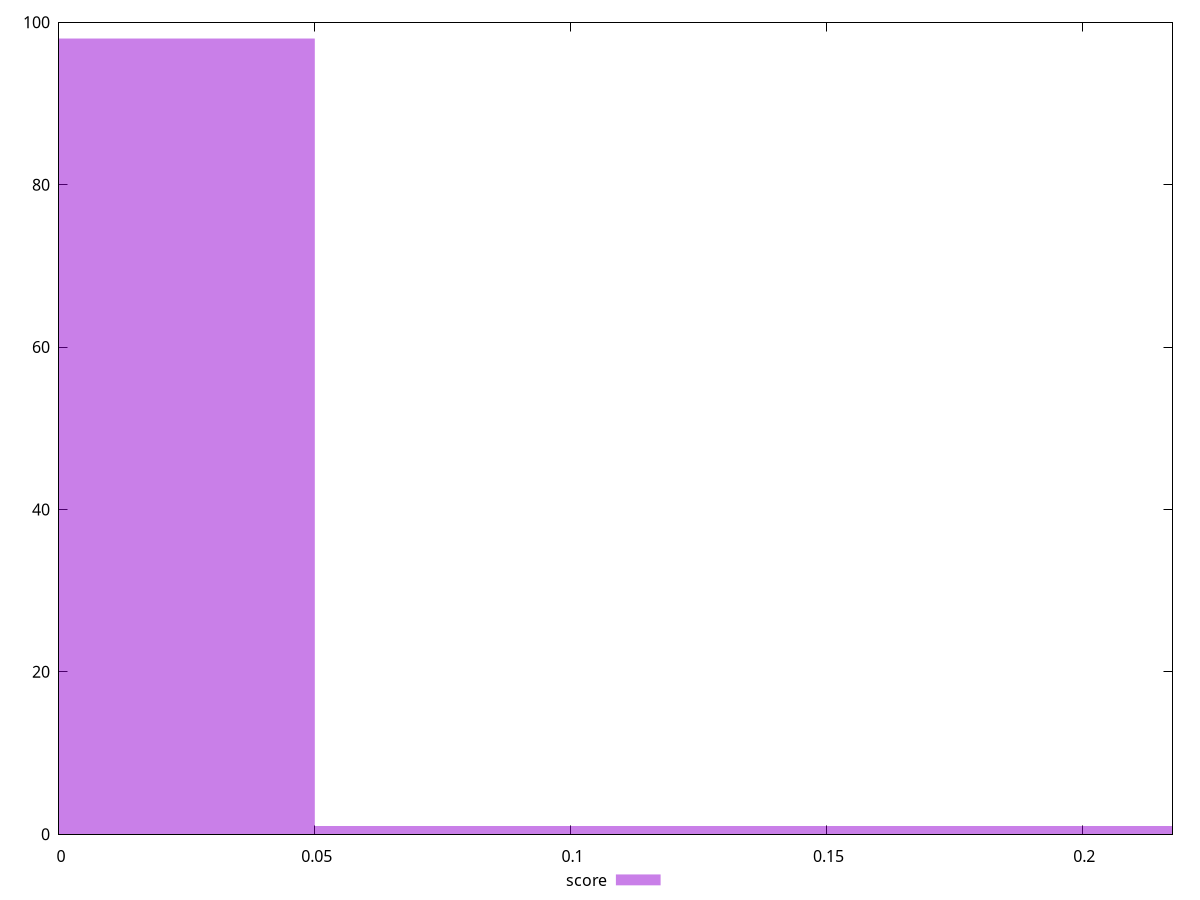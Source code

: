 reset

$score <<EOF
0.1 1
0 98
0.2 1
EOF

set key outside below
set boxwidth 0.1
set xrange [0:0.21764705882352942]
set yrange [0:100]
set style fill transparent solid 0.5 noborder
set terminal svg size 640, 490 enhanced background rgb 'white'
set output "report_00007_2020-12-11T15:55:29.892Z/uses-text-compression/samples/pages/score/histogram.svg"

plot $score title "score" with boxes

reset
